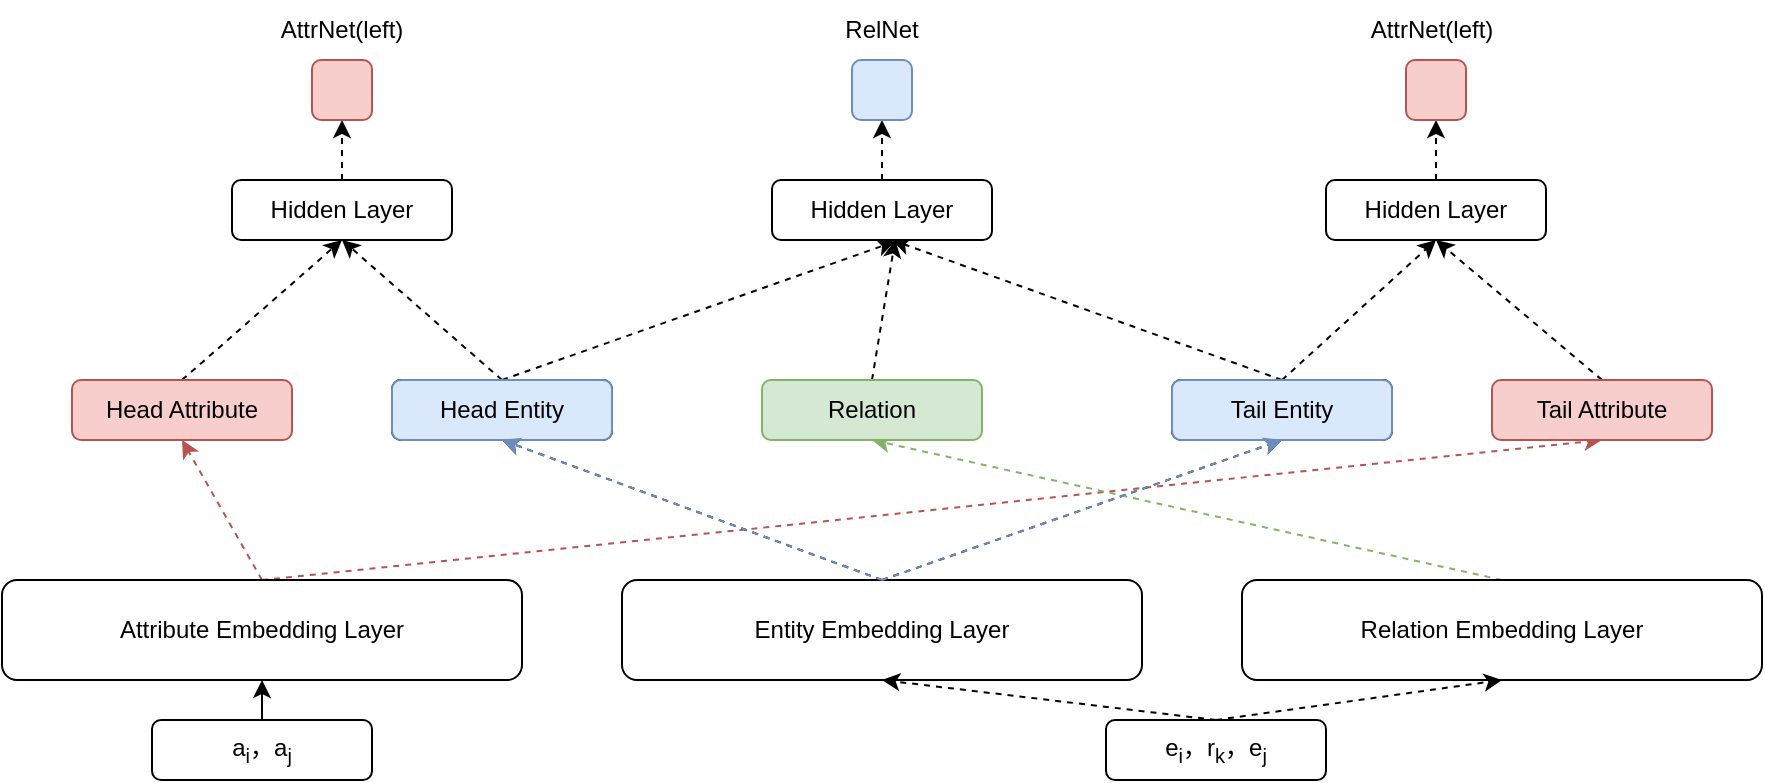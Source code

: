 <mxfile version="20.8.21" type="github">
  <diagram name="第 1 页" id="zQchbsevyA2JAiqpuBKa">
    <mxGraphModel dx="1298" dy="720" grid="1" gridSize="10" guides="1" tooltips="1" connect="1" arrows="1" fold="1" page="1" pageScale="1" pageWidth="827" pageHeight="1169" math="0" shadow="0">
      <root>
        <mxCell id="0" />
        <mxCell id="1" parent="0" />
        <mxCell id="BkOaJtfUz-O8McV98wnQ-23" style="edgeStyle=none;rounded=0;orthogonalLoop=1;jettySize=auto;html=1;exitX=0.5;exitY=0;exitDx=0;exitDy=0;entryX=0.5;entryY=1;entryDx=0;entryDy=0;dashed=1;fillColor=#f8cecc;strokeColor=#b85450;" edge="1" parent="1" source="BkOaJtfUz-O8McV98wnQ-1" target="BkOaJtfUz-O8McV98wnQ-4">
          <mxGeometry relative="1" as="geometry" />
        </mxCell>
        <mxCell id="BkOaJtfUz-O8McV98wnQ-24" style="edgeStyle=none;rounded=0;orthogonalLoop=1;jettySize=auto;html=1;exitX=0.5;exitY=0;exitDx=0;exitDy=0;entryX=0.5;entryY=1;entryDx=0;entryDy=0;dashed=1;fillColor=#f8cecc;strokeColor=#b85450;" edge="1" parent="1" source="BkOaJtfUz-O8McV98wnQ-1" target="BkOaJtfUz-O8McV98wnQ-8">
          <mxGeometry relative="1" as="geometry" />
        </mxCell>
        <mxCell id="BkOaJtfUz-O8McV98wnQ-1" value="Attribute Embedding Layer" style="rounded=1;whiteSpace=wrap;html=1;" vertex="1" parent="1">
          <mxGeometry x="55" y="360" width="260" height="50" as="geometry" />
        </mxCell>
        <mxCell id="BkOaJtfUz-O8McV98wnQ-25" style="edgeStyle=none;rounded=0;orthogonalLoop=1;jettySize=auto;html=1;exitX=0.5;exitY=0;exitDx=0;exitDy=0;entryX=0.5;entryY=1;entryDx=0;entryDy=0;dashed=1;" edge="1" parent="1" source="BkOaJtfUz-O8McV98wnQ-2" target="BkOaJtfUz-O8McV98wnQ-5">
          <mxGeometry relative="1" as="geometry" />
        </mxCell>
        <mxCell id="BkOaJtfUz-O8McV98wnQ-26" style="edgeStyle=none;rounded=0;orthogonalLoop=1;jettySize=auto;html=1;exitX=0.5;exitY=0;exitDx=0;exitDy=0;entryX=0.5;entryY=1;entryDx=0;entryDy=0;dashed=1;" edge="1" parent="1" source="BkOaJtfUz-O8McV98wnQ-2" target="BkOaJtfUz-O8McV98wnQ-7">
          <mxGeometry relative="1" as="geometry" />
        </mxCell>
        <mxCell id="BkOaJtfUz-O8McV98wnQ-2" value="Entity Embedding Layer" style="rounded=1;whiteSpace=wrap;html=1;" vertex="1" parent="1">
          <mxGeometry x="365" y="360" width="260" height="50" as="geometry" />
        </mxCell>
        <mxCell id="BkOaJtfUz-O8McV98wnQ-27" style="edgeStyle=none;rounded=0;orthogonalLoop=1;jettySize=auto;html=1;exitX=0.5;exitY=0;exitDx=0;exitDy=0;entryX=0.5;entryY=1;entryDx=0;entryDy=0;dashed=1;fillColor=#d5e8d4;strokeColor=#82b366;" edge="1" parent="1" source="BkOaJtfUz-O8McV98wnQ-3" target="BkOaJtfUz-O8McV98wnQ-6">
          <mxGeometry relative="1" as="geometry" />
        </mxCell>
        <mxCell id="BkOaJtfUz-O8McV98wnQ-3" value="Relation Embedding Layer" style="rounded=1;whiteSpace=wrap;html=1;" vertex="1" parent="1">
          <mxGeometry x="675" y="360" width="260" height="50" as="geometry" />
        </mxCell>
        <mxCell id="BkOaJtfUz-O8McV98wnQ-28" style="edgeStyle=none;rounded=0;orthogonalLoop=1;jettySize=auto;html=1;exitX=0.5;exitY=0;exitDx=0;exitDy=0;entryX=0.5;entryY=1;entryDx=0;entryDy=0;dashed=1;" edge="1" parent="1" source="BkOaJtfUz-O8McV98wnQ-4" target="BkOaJtfUz-O8McV98wnQ-9">
          <mxGeometry relative="1" as="geometry" />
        </mxCell>
        <mxCell id="BkOaJtfUz-O8McV98wnQ-4" value="Head Attribute" style="rounded=1;whiteSpace=wrap;html=1;fillColor=#f8cecc;strokeColor=#b85450;" vertex="1" parent="1">
          <mxGeometry x="90" y="260" width="110" height="30" as="geometry" />
        </mxCell>
        <mxCell id="BkOaJtfUz-O8McV98wnQ-29" style="edgeStyle=none;rounded=0;orthogonalLoop=1;jettySize=auto;html=1;exitX=0.5;exitY=0;exitDx=0;exitDy=0;entryX=0.5;entryY=1;entryDx=0;entryDy=0;dashed=1;" edge="1" parent="1" source="BkOaJtfUz-O8McV98wnQ-5" target="BkOaJtfUz-O8McV98wnQ-9">
          <mxGeometry relative="1" as="geometry" />
        </mxCell>
        <mxCell id="BkOaJtfUz-O8McV98wnQ-30" style="edgeStyle=none;rounded=0;orthogonalLoop=1;jettySize=auto;html=1;exitX=0.5;exitY=0;exitDx=0;exitDy=0;entryX=0.56;entryY=1.024;entryDx=0;entryDy=0;entryPerimeter=0;dashed=1;" edge="1" parent="1" source="BkOaJtfUz-O8McV98wnQ-5" target="BkOaJtfUz-O8McV98wnQ-10">
          <mxGeometry relative="1" as="geometry" />
        </mxCell>
        <mxCell id="BkOaJtfUz-O8McV98wnQ-5" value="Head Entity" style="rounded=1;whiteSpace=wrap;html=1;" vertex="1" parent="1">
          <mxGeometry x="250" y="260" width="110" height="30" as="geometry" />
        </mxCell>
        <mxCell id="BkOaJtfUz-O8McV98wnQ-31" style="edgeStyle=none;rounded=0;orthogonalLoop=1;jettySize=auto;html=1;exitX=0.5;exitY=0;exitDx=0;exitDy=0;entryX=0.56;entryY=0.996;entryDx=0;entryDy=0;dashed=1;entryPerimeter=0;" edge="1" parent="1" source="BkOaJtfUz-O8McV98wnQ-6" target="BkOaJtfUz-O8McV98wnQ-10">
          <mxGeometry relative="1" as="geometry" />
        </mxCell>
        <mxCell id="BkOaJtfUz-O8McV98wnQ-6" value="Relation" style="rounded=1;whiteSpace=wrap;html=1;fillColor=#d5e8d4;strokeColor=#82b366;" vertex="1" parent="1">
          <mxGeometry x="435" y="260" width="110" height="30" as="geometry" />
        </mxCell>
        <mxCell id="BkOaJtfUz-O8McV98wnQ-32" style="edgeStyle=none;rounded=0;orthogonalLoop=1;jettySize=auto;html=1;exitX=0.5;exitY=0;exitDx=0;exitDy=0;dashed=1;" edge="1" parent="1" source="BkOaJtfUz-O8McV98wnQ-7">
          <mxGeometry relative="1" as="geometry">
            <mxPoint x="500" y="190" as="targetPoint" />
          </mxGeometry>
        </mxCell>
        <mxCell id="BkOaJtfUz-O8McV98wnQ-33" style="edgeStyle=none;rounded=0;orthogonalLoop=1;jettySize=auto;html=1;exitX=0.5;exitY=0;exitDx=0;exitDy=0;entryX=0.5;entryY=1;entryDx=0;entryDy=0;dashed=1;" edge="1" parent="1" source="BkOaJtfUz-O8McV98wnQ-7" target="BkOaJtfUz-O8McV98wnQ-11">
          <mxGeometry relative="1" as="geometry" />
        </mxCell>
        <mxCell id="BkOaJtfUz-O8McV98wnQ-7" value="Tail Entity" style="rounded=1;whiteSpace=wrap;html=1;" vertex="1" parent="1">
          <mxGeometry x="640" y="260" width="110" height="30" as="geometry" />
        </mxCell>
        <mxCell id="BkOaJtfUz-O8McV98wnQ-34" style="edgeStyle=none;rounded=0;orthogonalLoop=1;jettySize=auto;html=1;exitX=0.5;exitY=0;exitDx=0;exitDy=0;entryX=0.5;entryY=1;entryDx=0;entryDy=0;dashed=1;" edge="1" parent="1" source="BkOaJtfUz-O8McV98wnQ-8" target="BkOaJtfUz-O8McV98wnQ-11">
          <mxGeometry relative="1" as="geometry" />
        </mxCell>
        <mxCell id="BkOaJtfUz-O8McV98wnQ-8" value="Tail Attribute" style="rounded=1;whiteSpace=wrap;html=1;fillColor=#f8cecc;strokeColor=#b85450;" vertex="1" parent="1">
          <mxGeometry x="800" y="260" width="110" height="30" as="geometry" />
        </mxCell>
        <mxCell id="BkOaJtfUz-O8McV98wnQ-35" style="edgeStyle=none;rounded=0;orthogonalLoop=1;jettySize=auto;html=1;exitX=0.5;exitY=0;exitDx=0;exitDy=0;entryX=0.5;entryY=1;entryDx=0;entryDy=0;dashed=1;" edge="1" parent="1" source="BkOaJtfUz-O8McV98wnQ-9" target="BkOaJtfUz-O8McV98wnQ-12">
          <mxGeometry relative="1" as="geometry" />
        </mxCell>
        <mxCell id="BkOaJtfUz-O8McV98wnQ-9" value="Hidden Layer" style="rounded=1;whiteSpace=wrap;html=1;" vertex="1" parent="1">
          <mxGeometry x="170" y="160" width="110" height="30" as="geometry" />
        </mxCell>
        <mxCell id="BkOaJtfUz-O8McV98wnQ-36" style="edgeStyle=none;rounded=0;orthogonalLoop=1;jettySize=auto;html=1;exitX=0.5;exitY=0;exitDx=0;exitDy=0;entryX=0.5;entryY=1;entryDx=0;entryDy=0;dashed=1;" edge="1" parent="1" source="BkOaJtfUz-O8McV98wnQ-10" target="BkOaJtfUz-O8McV98wnQ-13">
          <mxGeometry relative="1" as="geometry" />
        </mxCell>
        <mxCell id="BkOaJtfUz-O8McV98wnQ-10" value="Hidden Layer" style="rounded=1;whiteSpace=wrap;html=1;" vertex="1" parent="1">
          <mxGeometry x="440" y="160" width="110" height="30" as="geometry" />
        </mxCell>
        <mxCell id="BkOaJtfUz-O8McV98wnQ-37" style="edgeStyle=none;rounded=0;orthogonalLoop=1;jettySize=auto;html=1;exitX=0.5;exitY=0;exitDx=0;exitDy=0;entryX=0.5;entryY=1;entryDx=0;entryDy=0;dashed=1;" edge="1" parent="1" source="BkOaJtfUz-O8McV98wnQ-11" target="BkOaJtfUz-O8McV98wnQ-14">
          <mxGeometry relative="1" as="geometry" />
        </mxCell>
        <mxCell id="BkOaJtfUz-O8McV98wnQ-11" value="Hidden Layer" style="rounded=1;whiteSpace=wrap;html=1;" vertex="1" parent="1">
          <mxGeometry x="717" y="160" width="110" height="30" as="geometry" />
        </mxCell>
        <mxCell id="BkOaJtfUz-O8McV98wnQ-12" value="" style="rounded=1;whiteSpace=wrap;html=1;fillColor=#f8cecc;strokeColor=#b85450;" vertex="1" parent="1">
          <mxGeometry x="210" y="100" width="30" height="30" as="geometry" />
        </mxCell>
        <mxCell id="BkOaJtfUz-O8McV98wnQ-13" value="" style="rounded=1;whiteSpace=wrap;html=1;fillColor=#dae8fc;strokeColor=#6c8ebf;" vertex="1" parent="1">
          <mxGeometry x="480" y="100" width="30" height="30" as="geometry" />
        </mxCell>
        <mxCell id="BkOaJtfUz-O8McV98wnQ-14" value="" style="rounded=1;whiteSpace=wrap;html=1;fillColor=#f8cecc;strokeColor=#b85450;" vertex="1" parent="1">
          <mxGeometry x="757" y="100" width="30" height="30" as="geometry" />
        </mxCell>
        <mxCell id="BkOaJtfUz-O8McV98wnQ-15" value="AttrNet(left)" style="text;html=1;strokeColor=none;fillColor=none;align=center;verticalAlign=middle;whiteSpace=wrap;rounded=0;" vertex="1" parent="1">
          <mxGeometry x="195" y="70" width="60" height="30" as="geometry" />
        </mxCell>
        <mxCell id="BkOaJtfUz-O8McV98wnQ-16" value="AttrNet(left)" style="text;html=1;strokeColor=none;fillColor=none;align=center;verticalAlign=middle;whiteSpace=wrap;rounded=0;" vertex="1" parent="1">
          <mxGeometry x="740" y="70" width="60" height="30" as="geometry" />
        </mxCell>
        <mxCell id="BkOaJtfUz-O8McV98wnQ-17" value="RelNet" style="text;html=1;strokeColor=none;fillColor=none;align=center;verticalAlign=middle;whiteSpace=wrap;rounded=0;" vertex="1" parent="1">
          <mxGeometry x="465" y="70" width="60" height="30" as="geometry" />
        </mxCell>
        <mxCell id="BkOaJtfUz-O8McV98wnQ-20" style="edgeStyle=orthogonalEdgeStyle;rounded=0;orthogonalLoop=1;jettySize=auto;html=1;exitX=0.5;exitY=0;exitDx=0;exitDy=0;entryX=0.5;entryY=1;entryDx=0;entryDy=0;" edge="1" parent="1" source="BkOaJtfUz-O8McV98wnQ-18" target="BkOaJtfUz-O8McV98wnQ-1">
          <mxGeometry relative="1" as="geometry" />
        </mxCell>
        <mxCell id="BkOaJtfUz-O8McV98wnQ-18" value="a&lt;sub&gt;i&lt;/sub&gt;，a&lt;sub&gt;j&lt;/sub&gt;" style="rounded=1;whiteSpace=wrap;html=1;" vertex="1" parent="1">
          <mxGeometry x="130" y="430" width="110" height="30" as="geometry" />
        </mxCell>
        <mxCell id="BkOaJtfUz-O8McV98wnQ-21" style="rounded=0;orthogonalLoop=1;jettySize=auto;html=1;exitX=0.5;exitY=0;exitDx=0;exitDy=0;entryX=0.5;entryY=1;entryDx=0;entryDy=0;dashed=1;" edge="1" parent="1" source="BkOaJtfUz-O8McV98wnQ-19" target="BkOaJtfUz-O8McV98wnQ-2">
          <mxGeometry relative="1" as="geometry" />
        </mxCell>
        <mxCell id="BkOaJtfUz-O8McV98wnQ-22" style="edgeStyle=none;rounded=0;orthogonalLoop=1;jettySize=auto;html=1;exitX=0.5;exitY=0;exitDx=0;exitDy=0;entryX=0.5;entryY=1;entryDx=0;entryDy=0;dashed=1;" edge="1" parent="1" source="BkOaJtfUz-O8McV98wnQ-19" target="BkOaJtfUz-O8McV98wnQ-3">
          <mxGeometry relative="1" as="geometry" />
        </mxCell>
        <mxCell id="BkOaJtfUz-O8McV98wnQ-19" value="e&lt;sub&gt;i&lt;/sub&gt;，r&lt;sub&gt;k&lt;/sub&gt;，e&lt;sub&gt;j&lt;/sub&gt;" style="rounded=1;whiteSpace=wrap;html=1;" vertex="1" parent="1">
          <mxGeometry x="607" y="430" width="110" height="30" as="geometry" />
        </mxCell>
        <mxCell id="BkOaJtfUz-O8McV98wnQ-39" value="Head Entity" style="rounded=1;whiteSpace=wrap;html=1;fillColor=#dae8fc;strokeColor=#6c8ebf;" vertex="1" parent="1">
          <mxGeometry x="250" y="260" width="110" height="30" as="geometry" />
        </mxCell>
        <mxCell id="BkOaJtfUz-O8McV98wnQ-40" value="Tail Entity" style="rounded=1;whiteSpace=wrap;html=1;fillColor=#dae8fc;strokeColor=#6c8ebf;" vertex="1" parent="1">
          <mxGeometry x="640" y="260" width="110" height="30" as="geometry" />
        </mxCell>
        <mxCell id="BkOaJtfUz-O8McV98wnQ-41" style="edgeStyle=none;rounded=0;orthogonalLoop=1;jettySize=auto;html=1;exitX=0.5;exitY=0;exitDx=0;exitDy=0;entryX=0.5;entryY=1;entryDx=0;entryDy=0;dashed=1;fillColor=#dae8fc;strokeColor=#6c8ebf;" edge="1" target="BkOaJtfUz-O8McV98wnQ-40" parent="1">
          <mxGeometry relative="1" as="geometry">
            <mxPoint x="495" y="360" as="sourcePoint" />
          </mxGeometry>
        </mxCell>
        <mxCell id="BkOaJtfUz-O8McV98wnQ-42" style="edgeStyle=none;rounded=0;orthogonalLoop=1;jettySize=auto;html=1;exitX=0.5;exitY=0;exitDx=0;exitDy=0;entryX=0.5;entryY=1;entryDx=0;entryDy=0;dashed=1;fillColor=#dae8fc;strokeColor=#6c8ebf;" edge="1" target="BkOaJtfUz-O8McV98wnQ-39" parent="1">
          <mxGeometry relative="1" as="geometry">
            <mxPoint x="495" y="360" as="sourcePoint" />
          </mxGeometry>
        </mxCell>
      </root>
    </mxGraphModel>
  </diagram>
</mxfile>
